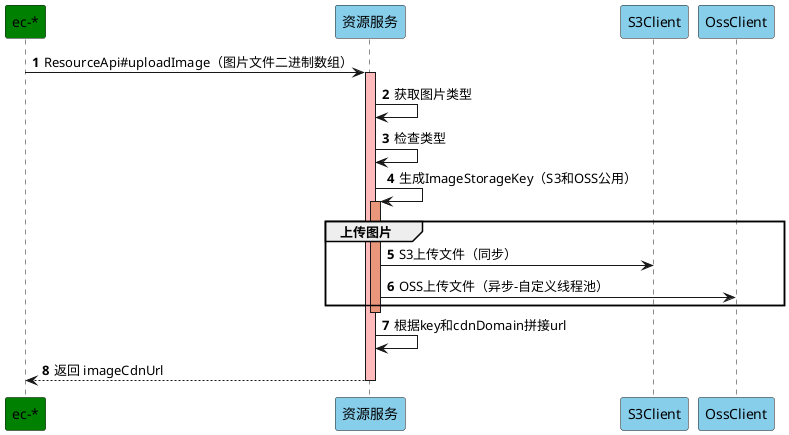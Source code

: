 @startuml
'https://plantuml.com/sequence-diagram

autonumber
participant "ec-*" as Service #green
participant "资源服务" as Resource #skyblue
participant "S3Client" as S3 #skyblue
participant "OssClient" as OSS #skyblue

Service -> Resource: ResourceApi#uploadImage（图片文件二进制数组）
activate Resource #FFBBBB
Resource -> Resource: 获取图片类型
Resource -> Resource: 检查类型
Resource -> Resource: 生成ImageStorageKey（S3和OSS公用）
activate Resource #DarkSalmon
group 上传图片
Resource -> S3: S3上传文件（同步）
Resource -> OSS: OSS上传文件（异步-自定义线程池）
end
deactivate Resource #DarkSalmon
Resource -> Resource: 根据key和cdnDomain拼接url
Resource --> Service: 返回 imageCdnUrl
deactivate Resource #FFBBBB
@enduml